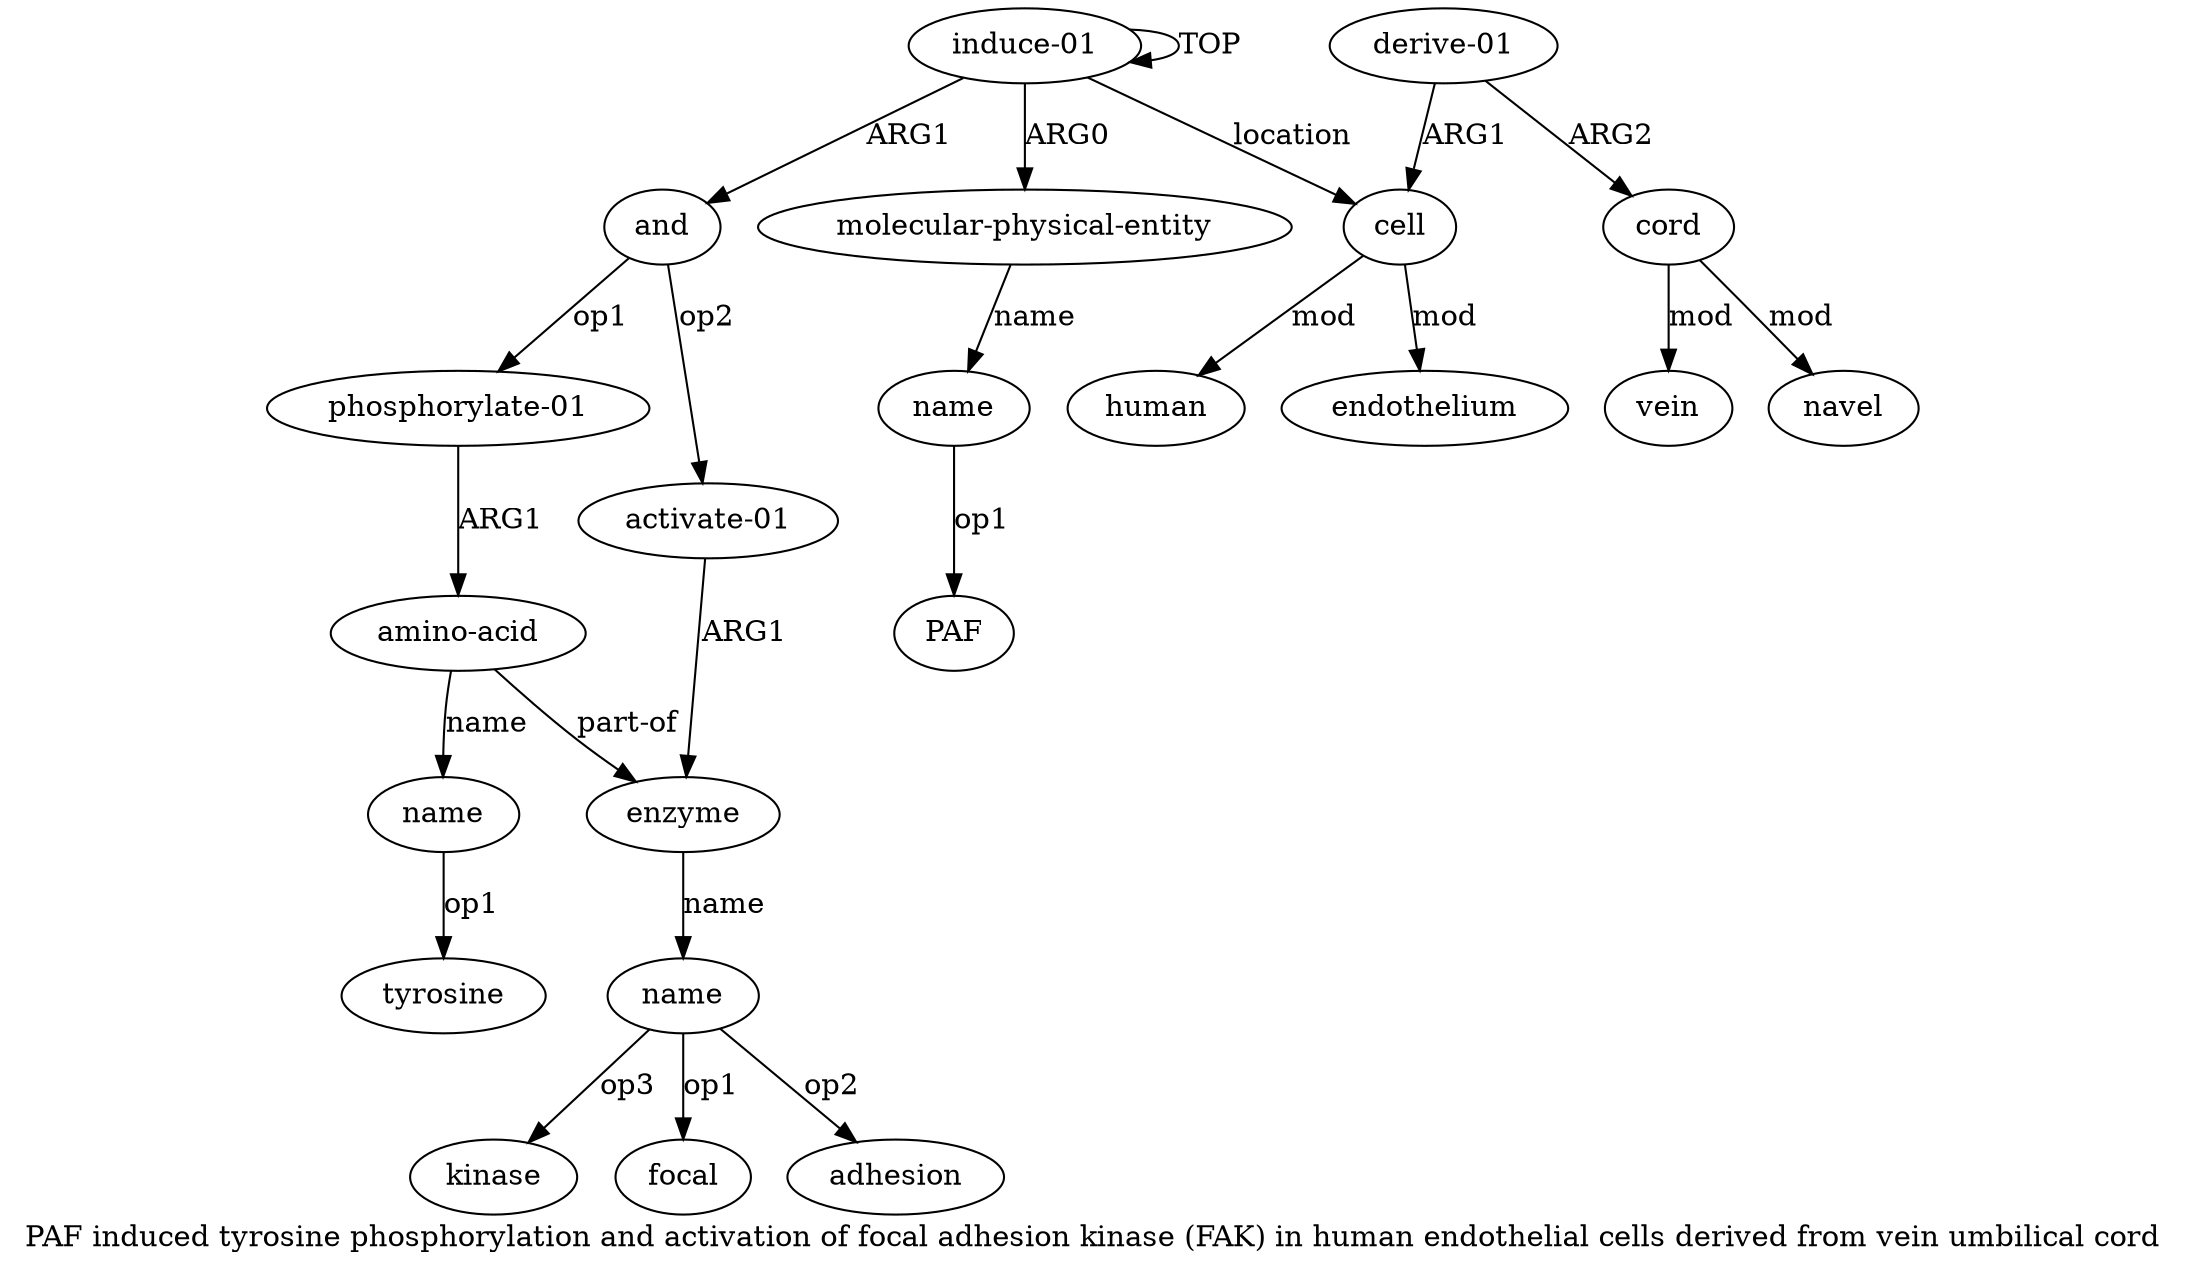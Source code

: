 digraph  {
	graph [label="PAF induced tyrosine phosphorylation and activation of focal adhesion kinase (FAK) in human endothelial cells derived from vein \
umbilical cord"];
	node [label="\N"];
	"a9 kinase"	 [color=black,
		gold_ind=-1,
		gold_label=kinase,
		label=kinase,
		test_ind=-1,
		test_label=kinase];
	"a2 PAF"	 [color=black,
		gold_ind=-1,
		gold_label=PAF,
		label=PAF,
		test_ind=-1,
		test_label=PAF];
	"a9 focal"	 [color=black,
		gold_ind=-1,
		gold_label=focal,
		label=focal,
		test_ind=-1,
		test_label=focal];
	a15	 [color=black,
		gold_ind=15,
		gold_label=navel,
		label=navel,
		test_ind=15,
		test_label=navel];
	a14	 [color=black,
		gold_ind=14,
		gold_label=cord,
		label=cord,
		test_ind=14,
		test_label=cord];
	a14 -> a15 [key=0,
	color=black,
	gold_label=mod,
	label=mod,
	test_label=mod];
a16 [color=black,
	gold_ind=16,
	gold_label=vein,
	label=vein,
	test_ind=16,
	test_label=vein];
a14 -> a16 [key=0,
color=black,
gold_label=mod,
label=mod,
test_label=mod];
a11 [color=black,
gold_ind=11,
gold_label=endothelium,
label=endothelium,
test_ind=11,
test_label=endothelium];
a10 [color=black,
gold_ind=10,
gold_label=cell,
label=cell,
test_ind=10,
test_label=cell];
a10 -> a11 [key=0,
color=black,
gold_label=mod,
label=mod,
test_label=mod];
a12 [color=black,
gold_ind=12,
gold_label=human,
label=human,
test_ind=12,
test_label=human];
a10 -> a12 [key=0,
color=black,
gold_label=mod,
label=mod,
test_label=mod];
a13 [color=black,
gold_ind=13,
gold_label="derive-01",
label="derive-01",
test_ind=13,
test_label="derive-01"];
a13 -> a14 [key=0,
color=black,
gold_label=ARG2,
label=ARG2,
test_label=ARG2];
a13 -> a10 [key=0,
color=black,
gold_label=ARG1,
label=ARG1,
test_label=ARG1];
a1 [color=black,
gold_ind=1,
gold_label="molecular-physical-entity",
label="molecular-physical-entity",
test_ind=1,
test_label="molecular-physical-entity"];
a2 [color=black,
gold_ind=2,
gold_label=name,
label=name,
test_ind=2,
test_label=name];
a1 -> a2 [key=0,
color=black,
gold_label=name,
label=name,
test_label=name];
a0 [color=black,
gold_ind=0,
gold_label="induce-01",
label="induce-01",
test_ind=0,
test_label="induce-01"];
a0 -> a10 [key=0,
color=black,
gold_label=location,
label=location,
test_label=location];
a0 -> a1 [key=0,
color=black,
gold_label=ARG0,
label=ARG0,
test_label=ARG0];
a0 -> a0 [key=0,
color=black,
gold_label=TOP,
label=TOP,
test_label=TOP];
a3 [color=black,
gold_ind=3,
gold_label=and,
label=and,
test_ind=3,
test_label=and];
a0 -> a3 [key=0,
color=black,
gold_label=ARG1,
label=ARG1,
test_label=ARG1];
a4 [color=black,
gold_ind=4,
gold_label="phosphorylate-01",
label="phosphorylate-01",
test_ind=4,
test_label="phosphorylate-01"];
a3 -> a4 [key=0,
color=black,
gold_label=op1,
label=op1,
test_label=op1];
a7 [color=black,
gold_ind=7,
gold_label="activate-01",
label="activate-01",
test_ind=7,
test_label="activate-01"];
a3 -> a7 [key=0,
color=black,
gold_label=op2,
label=op2,
test_label=op2];
a2 -> "a2 PAF" [key=0,
color=black,
gold_label=op1,
label=op1,
test_label=op1];
a5 [color=black,
gold_ind=5,
gold_label="amino-acid",
label="amino-acid",
test_ind=5,
test_label="amino-acid"];
a6 [color=black,
gold_ind=6,
gold_label=name,
label=name,
test_ind=6,
test_label=name];
a5 -> a6 [key=0,
color=black,
gold_label=name,
label=name,
test_label=name];
a8 [color=black,
gold_ind=8,
gold_label=enzyme,
label=enzyme,
test_ind=8,
test_label=enzyme];
a5 -> a8 [key=0,
color=black,
gold_label="part-of",
label="part-of",
test_label="part-of"];
a4 -> a5 [key=0,
color=black,
gold_label=ARG1,
label=ARG1,
test_label=ARG1];
a7 -> a8 [key=0,
color=black,
gold_label=ARG1,
label=ARG1,
test_label=ARG1];
"a6 tyrosine" [color=black,
gold_ind=-1,
gold_label=tyrosine,
label=tyrosine,
test_ind=-1,
test_label=tyrosine];
a6 -> "a6 tyrosine" [key=0,
color=black,
gold_label=op1,
label=op1,
test_label=op1];
a9 [color=black,
gold_ind=9,
gold_label=name,
label=name,
test_ind=9,
test_label=name];
a9 -> "a9 kinase" [key=0,
color=black,
gold_label=op3,
label=op3,
test_label=op3];
a9 -> "a9 focal" [key=0,
color=black,
gold_label=op1,
label=op1,
test_label=op1];
"a9 adhesion" [color=black,
gold_ind=-1,
gold_label=adhesion,
label=adhesion,
test_ind=-1,
test_label=adhesion];
a9 -> "a9 adhesion" [key=0,
color=black,
gold_label=op2,
label=op2,
test_label=op2];
a8 -> a9 [key=0,
color=black,
gold_label=name,
label=name,
test_label=name];
}
